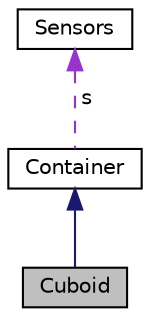 digraph "Cuboid"
{
  edge [fontname="Helvetica",fontsize="10",labelfontname="Helvetica",labelfontsize="10"];
  node [fontname="Helvetica",fontsize="10",shape=record];
  Node1 [label="Cuboid",height=0.2,width=0.4,color="black", fillcolor="grey75", style="filled", fontcolor="black"];
  Node2 -> Node1 [dir="back",color="midnightblue",fontsize="10",style="solid",fontname="Helvetica"];
  Node2 [label="Container",height=0.2,width=0.4,color="black", fillcolor="white", style="filled",URL="$classContainer.html",tooltip="The Container class. "];
  Node3 -> Node2 [dir="back",color="darkorchid3",fontsize="10",style="dashed",label=" s" ,fontname="Helvetica"];
  Node3 [label="Sensors",height=0.2,width=0.4,color="black", fillcolor="white", style="filled",URL="$classSensors.html",tooltip="The Sensor class for the device. "];
}
